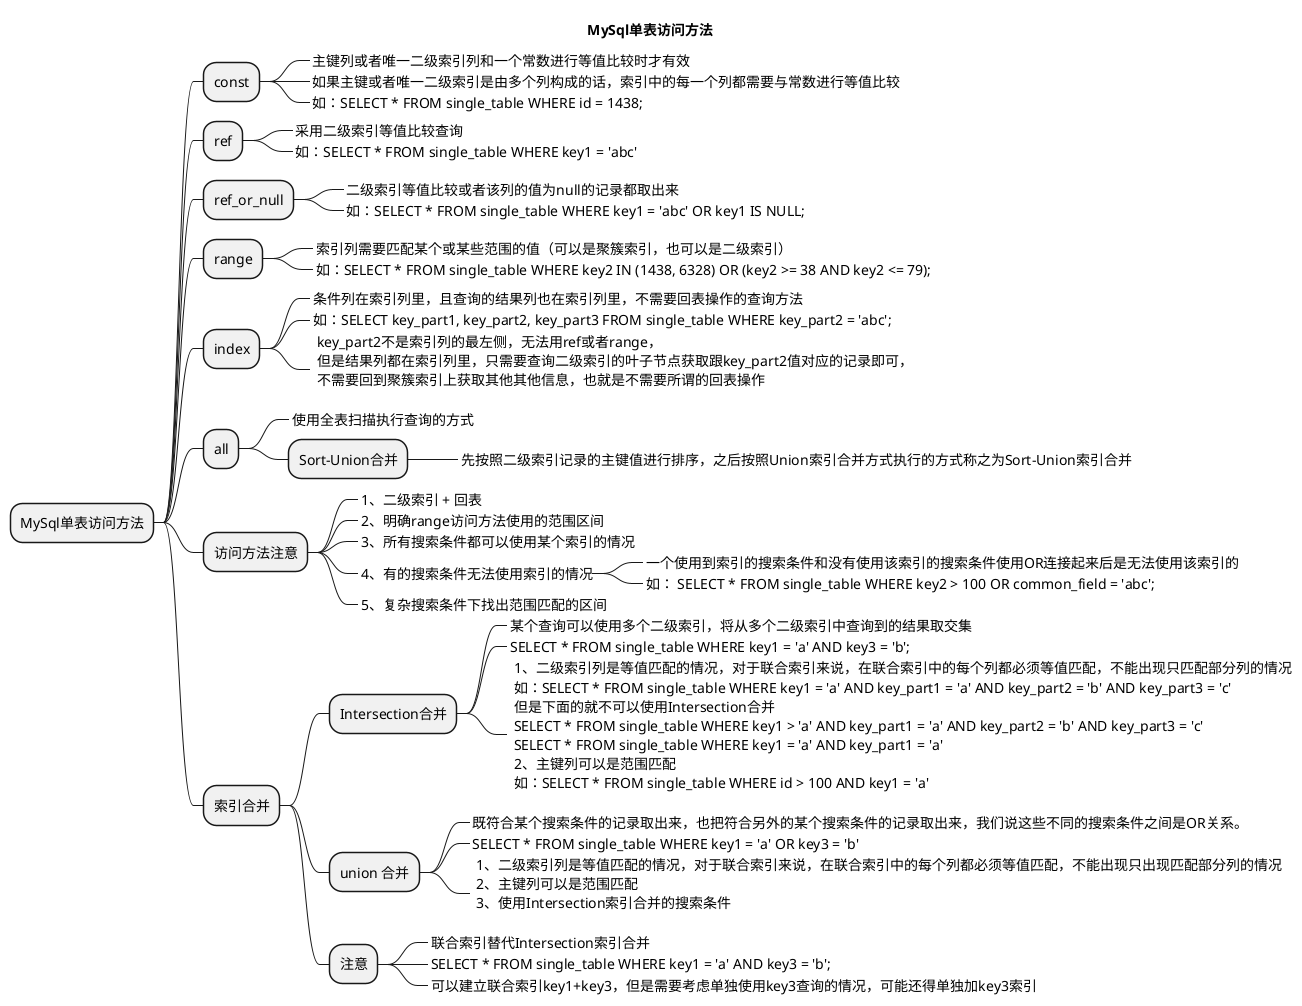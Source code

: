 @startmindmap
'建表语句
'CREATE TABLE single_table (
'    id INT NOT NULL AUTO_INCREMENT,
'    key1 VARCHAR(100),
'    key2 INT,
'    key3 VARCHAR(100),
'    key_part1 VARCHAR(100),
'    key_part2 VARCHAR(100),
'    key_part3 VARCHAR(100),
'    common_field VARCHAR(100),
'   PRIMARY KEY (id),
'    KEY idx_key1 (key1),
'    UNIQUE KEY idx_key2 (key2),
'    KEY idx_key3 (key3),
'    KEY idx_key_part(key_part1, key_part2, key_part3)
') Engine=InnoDB CHARSET=utf8;

title MySql单表访问方法

* MySql单表访问方法

** const
***_ 主键列或者唯一二级索引列和一个常数进行等值比较时才有效
***_ 如果主键或者唯一二级索引是由多个列构成的话，索引中的每一个列都需要与常数进行等值比较
***_ 如：SELECT * FROM single_table WHERE id = 1438;

** ref
***_ 采用二级索引等值比较查询
***_ 如：SELECT * FROM single_table WHERE key1 = 'abc'

** ref_or_null
***_ 二级索引等值比较或者该列的值为null的记录都取出来
***_ 如：SELECT * FROM single_table WHERE key1 = 'abc' OR key1 IS NULL;

** range
***_ 索引列需要匹配某个或某些范围的值（可以是聚簇索引，也可以是二级索引）
***_ 如：SELECT * FROM single_table WHERE key2 IN (1438, 6328) OR (key2 >= 38 AND key2 <= 79);

** index
***_ 条件列在索引列里，且查询的结果列也在索引列里，不需要回表操作的查询方法
***_ 如：SELECT key_part1, key_part2, key_part3 FROM single_table WHERE key_part2 = 'abc';
***_: key_part2不是索引列的最左侧，无法用ref或者range，
 但是结果列都在索引列里，只需要查询二级索引的叶子节点获取跟key_part2值对应的记录即可，
 不需要回到聚簇索引上获取其他其他信息，也就是不需要所谓的回表操作
;

** all
***_ 使用全表扫描执行查询的方式

*** Sort-Union合并
****_ 先按照二级索引记录的主键值进行排序，之后按照Union索引合并方式执行的方式称之为Sort-Union索引合并

** 访问方法注意
***_ 1、二级索引 + 回表
***_ 2、明确range访问方法使用的范围区间
***_ 3、所有搜索条件都可以使用某个索引的情况
***_ 4、有的搜索条件无法使用索引的情况
****_ 一个使用到索引的搜索条件和没有使用该索引的搜索条件使用OR连接起来后是无法使用该索引的
****_ 如： SELECT * FROM single_table WHERE key2 > 100 OR common_field = 'abc';
***_ 5、复杂搜索条件下找出范围匹配的区间

** 索引合并
*** Intersection合并
****_ 某个查询可以使用多个二级索引，将从多个二级索引中查询到的结果取交集
****_ SELECT * FROM single_table WHERE key1 = 'a' AND key3 = 'b';
****_: 1、二级索引列是等值匹配的情况，对于联合索引来说，在联合索引中的每个列都必须等值匹配，不能出现只匹配部分列的情况
 如：SELECT * FROM single_table WHERE key1 = 'a' AND key_part1 = 'a' AND key_part2 = 'b' AND key_part3 = 'c'
 但是下面的就不可以使用Intersection合并
 SELECT * FROM single_table WHERE key1 > 'a' AND key_part1 = 'a' AND key_part2 = 'b' AND key_part3 = 'c'
 SELECT * FROM single_table WHERE key1 = 'a' AND key_part1 = 'a'
 2、主键列可以是范围匹配
 如：SELECT * FROM single_table WHERE id > 100 AND key1 = 'a'
 ;

*** union 合并
****_ 既符合某个搜索条件的记录取出来，也把符合另外的某个搜索条件的记录取出来，我们说这些不同的搜索条件之间是OR关系。
****_ SELECT * FROM single_table WHERE key1 = 'a' OR key3 = 'b'
****_: 1、二级索引列是等值匹配的情况，对于联合索引来说，在联合索引中的每个列都必须等值匹配，不能出现只出现匹配部分列的情况
 2、主键列可以是范围匹配
 3、使用Intersection索引合并的搜索条件
;

*** 注意
****_ 联合索引替代Intersection索引合并
****_ SELECT * FROM single_table WHERE key1 = 'a' AND key3 = 'b';
****_ 可以建立联合索引key1+key3，但是需要考虑单独使用key3查询的情况，可能还得单独加key3索引

@endmindmap
